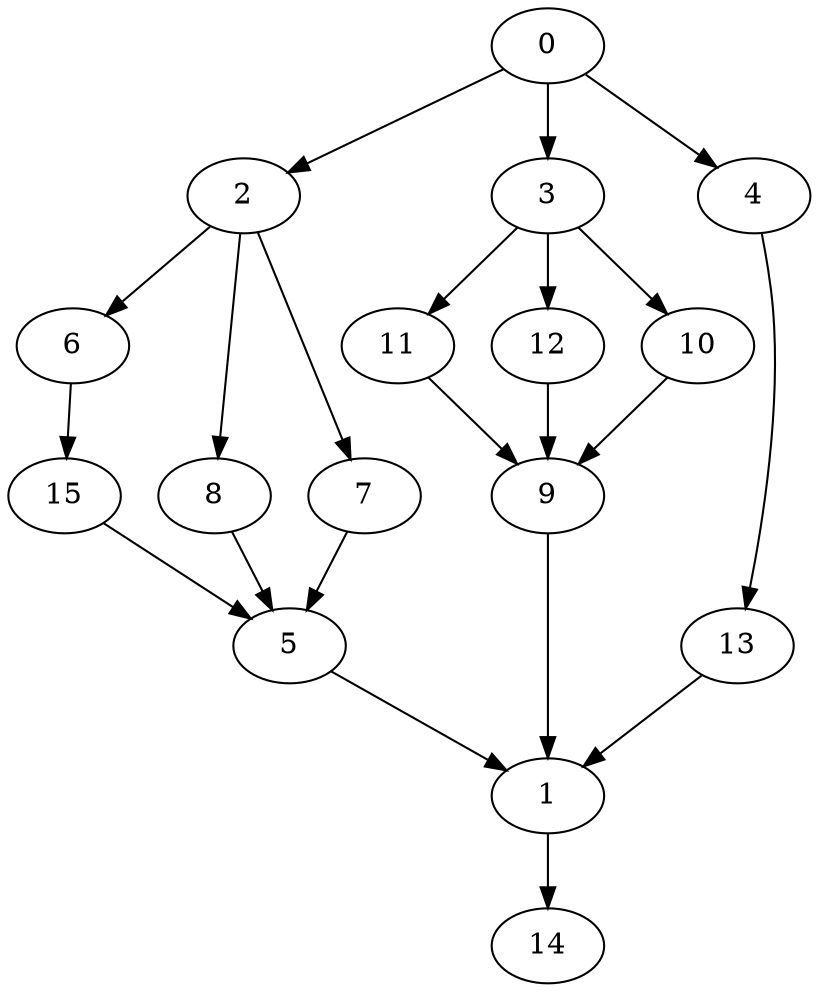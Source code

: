 digraph "SeriesParallel-MaxBf-3_Nodes_16_CCR_1.00_WeightType_Random#7_Homogeneous-2" {
0 [Weight=3];
2 [Weight=8];
3 [Weight=9];
6 [Weight=9];
8 [Weight=14];
11 [Weight=11];
12 [Weight=6];
15 [Weight=12];
4 [Weight=5];
7 [Weight=9];
10 [Weight=6];
13 [Weight=11];
9 [Weight=8];
5 [Weight=3];
1 [Weight=3];
14 [Weight=5];
12 -> 9 [Weight=10];
13 -> 1 [Weight=6];
4 -> 13 [Weight=3];
10 -> 9 [Weight=6];
0 -> 4 [Weight=2];
2 -> 6 [Weight=10];
3 -> 12 [Weight=6];
7 -> 5 [Weight=9];
2 -> 8 [Weight=9];
1 -> 14 [Weight=3];
3 -> 11 [Weight=9];
5 -> 1 [Weight=4];
0 -> 3 [Weight=2];
0 -> 2 [Weight=5];
3 -> 10 [Weight=2];
8 -> 5 [Weight=7];
11 -> 9 [Weight=7];
9 -> 1 [Weight=2];
15 -> 5 [Weight=7];
2 -> 7 [Weight=8];
6 -> 15 [Weight=5];
}
